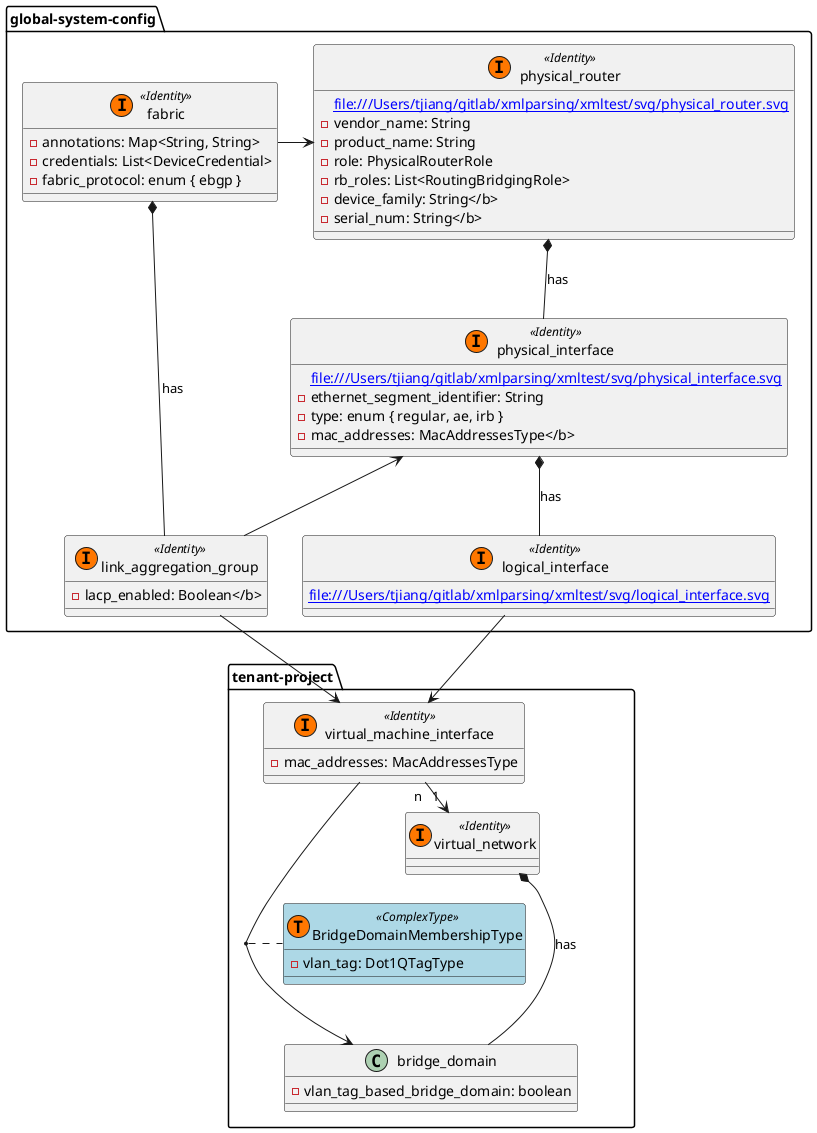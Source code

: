 @startuml
package global-system-config {

    class physical_router << (I, #FF7700) Identity>> {
        [[file:///Users/tjiang/gitlab/xmlparsing/xmltest/svg/physical_router.svg]]
        - vendor_name: String
        - product_name: String
        - role: PhysicalRouterRole
        - rb_roles: List<RoutingBridgingRole>
        - device_family: String</b>
        - serial_num: String</b>
    }

    class physical_interface << (I, #FF7700) Identity>> {
        [[file:///Users/tjiang/gitlab/xmlparsing/xmltest/svg/physical_interface.svg]]
        - ethernet_segment_identifier: String
        - type: enum { regular, ae, irb }
        - mac_addresses: MacAddressesType</b>
    }

    class logical_interface << (I, #FF7700) Identity>> {
        [[file:///Users/tjiang/gitlab/xmlparsing/xmltest/svg/logical_interface.svg]]
    }

    class link_aggregation_group << (I, #FF7700) Identity>> {
        - lacp_enabled: Boolean</b>
    }

    class fabric << (I, #FF7700) Identity>> {
        - annotations: Map<String, String>
        - credentials: List<DeviceCredential>
        - fabric_protocol: enum { ebgp }
    }

    fabric -> physical_router
    fabric *--- link_aggregation_group: has
    physical_router *-- physical_interface: has
    physical_interface *-- logical_interface: has
    physical_interface <-- link_aggregation_group
}

package tenant-project {
    class virtual_machine_interface << (I, #FF7700) Identity>> {
        - mac_addresses: MacAddressesType
    }

    class virtual_network << (I, #FF7700) Identity>> {
    }

    class bridge_domain {
        - vlan_tag_based_bridge_domain: boolean
    }

    class BridgeDomainMembershipType << (T, #FF7700) ComplexType >> #lightblue {
        - vlan_tag: Dot1QTagType
    }


    virtual_machine_interface --> bridge_domain
    (virtual_machine_interface, bridge_domain) . BridgeDomainMembershipType
    virtual_machine_interface "n " -> "1 " virtual_network
    virtual_network *-- bridge_domain: has
}

link_aggregation_group --> virtual_machine_interface
logical_interface --> virtual_machine_interface

@enduml
